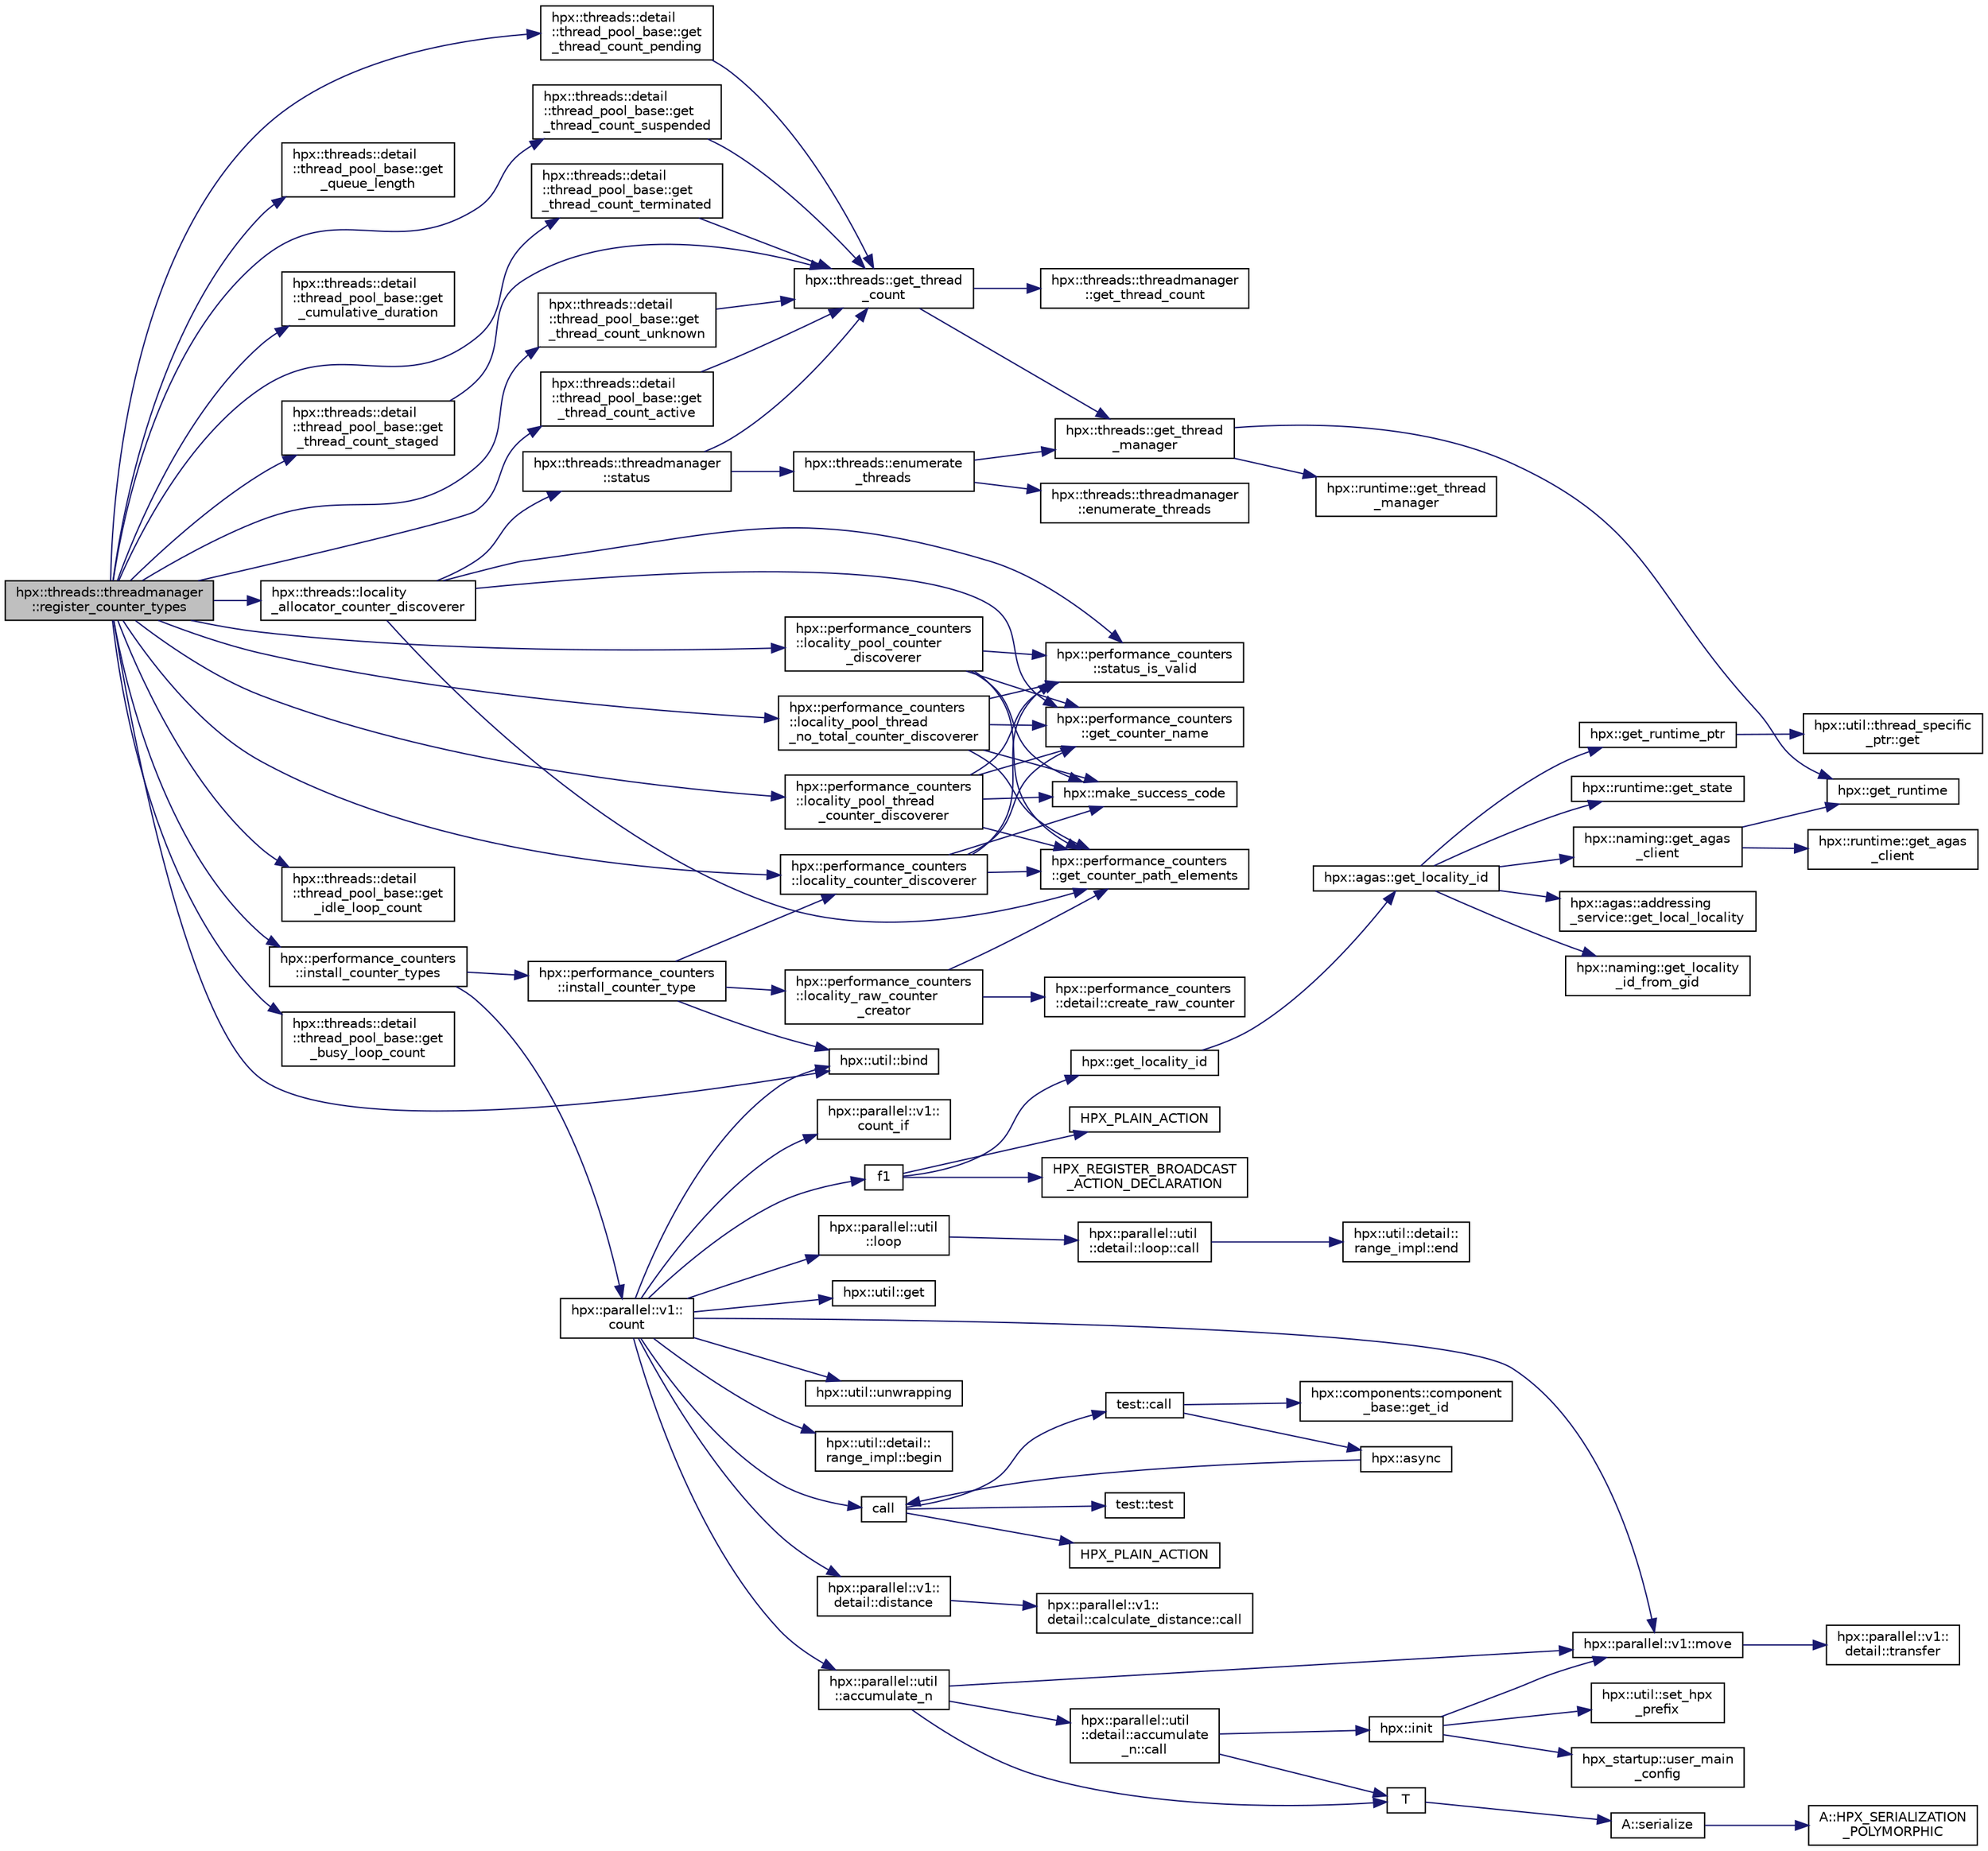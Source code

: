 digraph "hpx::threads::threadmanager::register_counter_types"
{
  edge [fontname="Helvetica",fontsize="10",labelfontname="Helvetica",labelfontsize="10"];
  node [fontname="Helvetica",fontsize="10",shape=record];
  rankdir="LR";
  Node1024 [label="hpx::threads::threadmanager\l::register_counter_types",height=0.2,width=0.4,color="black", fillcolor="grey75", style="filled", fontcolor="black"];
  Node1024 -> Node1025 [color="midnightblue",fontsize="10",style="solid",fontname="Helvetica"];
  Node1025 [label="hpx::util::bind",height=0.2,width=0.4,color="black", fillcolor="white", style="filled",URL="$df/dad/namespacehpx_1_1util.html#ad844caedf82a0173d6909d910c3e48c6"];
  Node1024 -> Node1026 [color="midnightblue",fontsize="10",style="solid",fontname="Helvetica"];
  Node1026 [label="hpx::threads::detail\l::thread_pool_base::get\l_queue_length",height=0.2,width=0.4,color="black", fillcolor="white", style="filled",URL="$de/dae/classhpx_1_1threads_1_1detail_1_1thread__pool__base.html#a43c897018de37b5f9120a77a574252d3"];
  Node1024 -> Node1027 [color="midnightblue",fontsize="10",style="solid",fontname="Helvetica"];
  Node1027 [label="hpx::performance_counters\l::locality_pool_thread\l_counter_discoverer",height=0.2,width=0.4,color="black", fillcolor="white", style="filled",URL="$d0/d36/namespacehpx_1_1performance__counters.html#aba47d5d719b920701e9692be6a20287b"];
  Node1027 -> Node1028 [color="midnightblue",fontsize="10",style="solid",fontname="Helvetica"];
  Node1028 [label="hpx::performance_counters\l::get_counter_path_elements",height=0.2,width=0.4,color="black", fillcolor="white", style="filled",URL="$d0/d36/namespacehpx_1_1performance__counters.html#a20efd215ad44c2a1d6bf36731b07094c",tooltip="Fill the given counter_path_elements instance from the given full name of a counter. "];
  Node1027 -> Node1029 [color="midnightblue",fontsize="10",style="solid",fontname="Helvetica"];
  Node1029 [label="hpx::performance_counters\l::status_is_valid",height=0.2,width=0.4,color="black", fillcolor="white", style="filled",URL="$d0/d36/namespacehpx_1_1performance__counters.html#a02f879175b5bb99013a8c79f66e57213"];
  Node1027 -> Node1030 [color="midnightblue",fontsize="10",style="solid",fontname="Helvetica"];
  Node1030 [label="hpx::performance_counters\l::get_counter_name",height=0.2,width=0.4,color="black", fillcolor="white", style="filled",URL="$d0/d36/namespacehpx_1_1performance__counters.html#af277aab5e2e75f4d32dedcb1f4cdf21d",tooltip="Create a full name of a counter from the contents of the given counter_path_elements instance..."];
  Node1027 -> Node1031 [color="midnightblue",fontsize="10",style="solid",fontname="Helvetica"];
  Node1031 [label="hpx::make_success_code",height=0.2,width=0.4,color="black", fillcolor="white", style="filled",URL="$d8/d83/namespacehpx.html#a0e8512a8f49e2a6c8185061181419d8f",tooltip="Returns error_code(hpx::success, \"success\", mode). "];
  Node1024 -> Node1032 [color="midnightblue",fontsize="10",style="solid",fontname="Helvetica"];
  Node1032 [label="hpx::threads::detail\l::thread_pool_base::get\l_cumulative_duration",height=0.2,width=0.4,color="black", fillcolor="white", style="filled",URL="$de/dae/classhpx_1_1threads_1_1detail_1_1thread__pool__base.html#a3c5a02776a5cc39a17972248a8bbe95c"];
  Node1024 -> Node1033 [color="midnightblue",fontsize="10",style="solid",fontname="Helvetica"];
  Node1033 [label="hpx::threads::detail\l::thread_pool_base::get\l_thread_count_unknown",height=0.2,width=0.4,color="black", fillcolor="white", style="filled",URL="$de/dae/classhpx_1_1threads_1_1detail_1_1thread__pool__base.html#a02b71a516c26c913548a26374779751d"];
  Node1033 -> Node1034 [color="midnightblue",fontsize="10",style="solid",fontname="Helvetica"];
  Node1034 [label="hpx::threads::get_thread\l_count",height=0.2,width=0.4,color="black", fillcolor="white", style="filled",URL="$d7/d28/namespacehpx_1_1threads.html#ae2b675b9517381442c7201c041033680"];
  Node1034 -> Node1035 [color="midnightblue",fontsize="10",style="solid",fontname="Helvetica"];
  Node1035 [label="hpx::threads::get_thread\l_manager",height=0.2,width=0.4,color="black", fillcolor="white", style="filled",URL="$d7/d28/namespacehpx_1_1threads.html#a076973c3a53beadde7d967e22c4f6cce"];
  Node1035 -> Node1036 [color="midnightblue",fontsize="10",style="solid",fontname="Helvetica"];
  Node1036 [label="hpx::get_runtime",height=0.2,width=0.4,color="black", fillcolor="white", style="filled",URL="$d8/d83/namespacehpx.html#aef902cc6c7dd3b9fbadf34d1e850a070"];
  Node1035 -> Node1037 [color="midnightblue",fontsize="10",style="solid",fontname="Helvetica"];
  Node1037 [label="hpx::runtime::get_thread\l_manager",height=0.2,width=0.4,color="black", fillcolor="white", style="filled",URL="$d0/d7b/classhpx_1_1runtime.html#a865b12d57fcd44a8d3dda3e35414f563"];
  Node1034 -> Node1038 [color="midnightblue",fontsize="10",style="solid",fontname="Helvetica"];
  Node1038 [label="hpx::threads::threadmanager\l::get_thread_count",height=0.2,width=0.4,color="black", fillcolor="white", style="filled",URL="$d5/daa/classhpx_1_1threads_1_1threadmanager.html#a99c0004e6ed0e91a033720b7f52ab5b8",tooltip="return the number of HPX-threads with the given state "];
  Node1024 -> Node1039 [color="midnightblue",fontsize="10",style="solid",fontname="Helvetica"];
  Node1039 [label="hpx::threads::detail\l::thread_pool_base::get\l_thread_count_active",height=0.2,width=0.4,color="black", fillcolor="white", style="filled",URL="$de/dae/classhpx_1_1threads_1_1detail_1_1thread__pool__base.html#a6042b333a05b5713d747785dfba77773"];
  Node1039 -> Node1034 [color="midnightblue",fontsize="10",style="solid",fontname="Helvetica"];
  Node1024 -> Node1040 [color="midnightblue",fontsize="10",style="solid",fontname="Helvetica"];
  Node1040 [label="hpx::threads::detail\l::thread_pool_base::get\l_thread_count_pending",height=0.2,width=0.4,color="black", fillcolor="white", style="filled",URL="$de/dae/classhpx_1_1threads_1_1detail_1_1thread__pool__base.html#ab448ab0ee8d3908cc591793830347f9c"];
  Node1040 -> Node1034 [color="midnightblue",fontsize="10",style="solid",fontname="Helvetica"];
  Node1024 -> Node1041 [color="midnightblue",fontsize="10",style="solid",fontname="Helvetica"];
  Node1041 [label="hpx::threads::detail\l::thread_pool_base::get\l_thread_count_suspended",height=0.2,width=0.4,color="black", fillcolor="white", style="filled",URL="$de/dae/classhpx_1_1threads_1_1detail_1_1thread__pool__base.html#ac387cd1d17e93b759837a58aa62e7e08"];
  Node1041 -> Node1034 [color="midnightblue",fontsize="10",style="solid",fontname="Helvetica"];
  Node1024 -> Node1042 [color="midnightblue",fontsize="10",style="solid",fontname="Helvetica"];
  Node1042 [label="hpx::threads::detail\l::thread_pool_base::get\l_thread_count_terminated",height=0.2,width=0.4,color="black", fillcolor="white", style="filled",URL="$de/dae/classhpx_1_1threads_1_1detail_1_1thread__pool__base.html#ab86e55cba9e6882497b2f23a3bd78af8"];
  Node1042 -> Node1034 [color="midnightblue",fontsize="10",style="solid",fontname="Helvetica"];
  Node1024 -> Node1043 [color="midnightblue",fontsize="10",style="solid",fontname="Helvetica"];
  Node1043 [label="hpx::threads::detail\l::thread_pool_base::get\l_thread_count_staged",height=0.2,width=0.4,color="black", fillcolor="white", style="filled",URL="$de/dae/classhpx_1_1threads_1_1detail_1_1thread__pool__base.html#abe42c65fc639a7e53a9651a7c3215136"];
  Node1043 -> Node1034 [color="midnightblue",fontsize="10",style="solid",fontname="Helvetica"];
  Node1024 -> Node1044 [color="midnightblue",fontsize="10",style="solid",fontname="Helvetica"];
  Node1044 [label="hpx::performance_counters\l::locality_counter_discoverer",height=0.2,width=0.4,color="black", fillcolor="white", style="filled",URL="$d0/d36/namespacehpx_1_1performance__counters.html#a1dde75a358cb6a734c22cd84eb1401ba"];
  Node1044 -> Node1028 [color="midnightblue",fontsize="10",style="solid",fontname="Helvetica"];
  Node1044 -> Node1029 [color="midnightblue",fontsize="10",style="solid",fontname="Helvetica"];
  Node1044 -> Node1030 [color="midnightblue",fontsize="10",style="solid",fontname="Helvetica"];
  Node1044 -> Node1031 [color="midnightblue",fontsize="10",style="solid",fontname="Helvetica"];
  Node1024 -> Node1045 [color="midnightblue",fontsize="10",style="solid",fontname="Helvetica"];
  Node1045 [label="hpx::threads::locality\l_allocator_counter_discoverer",height=0.2,width=0.4,color="black", fillcolor="white", style="filled",URL="$d7/d28/namespacehpx_1_1threads.html#ad711b6ceea3739148833bd939697d80d"];
  Node1045 -> Node1046 [color="midnightblue",fontsize="10",style="solid",fontname="Helvetica"];
  Node1046 [label="hpx::threads::threadmanager\l::status",height=0.2,width=0.4,color="black", fillcolor="white", style="filled",URL="$d5/daa/classhpx_1_1threads_1_1threadmanager.html#ad356526186c9d3ebfd1677bea135141c",tooltip="Return whether the thread manager is still running This returns the \"minimal state\", i.e. the state of the least advanced thread pool. "];
  Node1046 -> Node1034 [color="midnightblue",fontsize="10",style="solid",fontname="Helvetica"];
  Node1046 -> Node1047 [color="midnightblue",fontsize="10",style="solid",fontname="Helvetica"];
  Node1047 [label="hpx::threads::enumerate\l_threads",height=0.2,width=0.4,color="black", fillcolor="white", style="filled",URL="$d7/d28/namespacehpx_1_1threads.html#a5dd2cea272f81a19d4f61470851a29cf"];
  Node1047 -> Node1035 [color="midnightblue",fontsize="10",style="solid",fontname="Helvetica"];
  Node1047 -> Node1048 [color="midnightblue",fontsize="10",style="solid",fontname="Helvetica"];
  Node1048 [label="hpx::threads::threadmanager\l::enumerate_threads",height=0.2,width=0.4,color="black", fillcolor="white", style="filled",URL="$d5/daa/classhpx_1_1threads_1_1threadmanager.html#a8cdd7f11e2411b7943e10fb628aab40a"];
  Node1045 -> Node1028 [color="midnightblue",fontsize="10",style="solid",fontname="Helvetica"];
  Node1045 -> Node1029 [color="midnightblue",fontsize="10",style="solid",fontname="Helvetica"];
  Node1045 -> Node1030 [color="midnightblue",fontsize="10",style="solid",fontname="Helvetica"];
  Node1024 -> Node1049 [color="midnightblue",fontsize="10",style="solid",fontname="Helvetica"];
  Node1049 [label="hpx::performance_counters\l::locality_pool_counter\l_discoverer",height=0.2,width=0.4,color="black", fillcolor="white", style="filled",URL="$d0/d36/namespacehpx_1_1performance__counters.html#adf5662846c7826ebf2c58b5349e8c012"];
  Node1049 -> Node1028 [color="midnightblue",fontsize="10",style="solid",fontname="Helvetica"];
  Node1049 -> Node1029 [color="midnightblue",fontsize="10",style="solid",fontname="Helvetica"];
  Node1049 -> Node1030 [color="midnightblue",fontsize="10",style="solid",fontname="Helvetica"];
  Node1049 -> Node1031 [color="midnightblue",fontsize="10",style="solid",fontname="Helvetica"];
  Node1024 -> Node1050 [color="midnightblue",fontsize="10",style="solid",fontname="Helvetica"];
  Node1050 [label="hpx::threads::detail\l::thread_pool_base::get\l_idle_loop_count",height=0.2,width=0.4,color="black", fillcolor="white", style="filled",URL="$de/dae/classhpx_1_1threads_1_1detail_1_1thread__pool__base.html#ac6a8ec0b14f84c4a9d152dd6e3c743c2"];
  Node1024 -> Node1051 [color="midnightblue",fontsize="10",style="solid",fontname="Helvetica"];
  Node1051 [label="hpx::performance_counters\l::locality_pool_thread\l_no_total_counter_discoverer",height=0.2,width=0.4,color="black", fillcolor="white", style="filled",URL="$d0/d36/namespacehpx_1_1performance__counters.html#acffe533f76480d3b98a52b36a498e3c8"];
  Node1051 -> Node1028 [color="midnightblue",fontsize="10",style="solid",fontname="Helvetica"];
  Node1051 -> Node1029 [color="midnightblue",fontsize="10",style="solid",fontname="Helvetica"];
  Node1051 -> Node1030 [color="midnightblue",fontsize="10",style="solid",fontname="Helvetica"];
  Node1051 -> Node1031 [color="midnightblue",fontsize="10",style="solid",fontname="Helvetica"];
  Node1024 -> Node1052 [color="midnightblue",fontsize="10",style="solid",fontname="Helvetica"];
  Node1052 [label="hpx::threads::detail\l::thread_pool_base::get\l_busy_loop_count",height=0.2,width=0.4,color="black", fillcolor="white", style="filled",URL="$de/dae/classhpx_1_1threads_1_1detail_1_1thread__pool__base.html#ad7670ee8a4bcef069a31bf2ee721daef"];
  Node1024 -> Node1053 [color="midnightblue",fontsize="10",style="solid",fontname="Helvetica"];
  Node1053 [label="hpx::performance_counters\l::install_counter_types",height=0.2,width=0.4,color="black", fillcolor="white", style="filled",URL="$d0/d36/namespacehpx_1_1performance__counters.html#ab040877c215a8e5c82c3d17e1a6fea1e"];
  Node1053 -> Node1054 [color="midnightblue",fontsize="10",style="solid",fontname="Helvetica"];
  Node1054 [label="hpx::parallel::v1::\lcount",height=0.2,width=0.4,color="black", fillcolor="white", style="filled",URL="$db/db9/namespacehpx_1_1parallel_1_1v1.html#a19d058114a2bd44801aab4176b188e23"];
  Node1054 -> Node1055 [color="midnightblue",fontsize="10",style="solid",fontname="Helvetica"];
  Node1055 [label="hpx::parallel::v1::\lcount_if",height=0.2,width=0.4,color="black", fillcolor="white", style="filled",URL="$db/db9/namespacehpx_1_1parallel_1_1v1.html#ad836ff017ec208c2d6388a9b47b05ce0"];
  Node1054 -> Node1056 [color="midnightblue",fontsize="10",style="solid",fontname="Helvetica"];
  Node1056 [label="f1",height=0.2,width=0.4,color="black", fillcolor="white", style="filled",URL="$d8/d8b/broadcast_8cpp.html#a1751fbd41f2529b84514a9dbd767959a"];
  Node1056 -> Node1057 [color="midnightblue",fontsize="10",style="solid",fontname="Helvetica"];
  Node1057 [label="hpx::get_locality_id",height=0.2,width=0.4,color="black", fillcolor="white", style="filled",URL="$d8/d83/namespacehpx.html#a158d7c54a657bb364c1704033010697b",tooltip="Return the number of the locality this function is being called from. "];
  Node1057 -> Node1058 [color="midnightblue",fontsize="10",style="solid",fontname="Helvetica"];
  Node1058 [label="hpx::agas::get_locality_id",height=0.2,width=0.4,color="black", fillcolor="white", style="filled",URL="$dc/d54/namespacehpx_1_1agas.html#a491cc2ddecdf0f1a9129900caa6a4d3e"];
  Node1058 -> Node1059 [color="midnightblue",fontsize="10",style="solid",fontname="Helvetica"];
  Node1059 [label="hpx::get_runtime_ptr",height=0.2,width=0.4,color="black", fillcolor="white", style="filled",URL="$d8/d83/namespacehpx.html#af29daf2bb3e01b4d6495a1742b6cce64"];
  Node1059 -> Node1060 [color="midnightblue",fontsize="10",style="solid",fontname="Helvetica"];
  Node1060 [label="hpx::util::thread_specific\l_ptr::get",height=0.2,width=0.4,color="black", fillcolor="white", style="filled",URL="$d4/d4c/structhpx_1_1util_1_1thread__specific__ptr.html#a3b27d8520710478aa41d1f74206bdba9"];
  Node1058 -> Node1061 [color="midnightblue",fontsize="10",style="solid",fontname="Helvetica"];
  Node1061 [label="hpx::runtime::get_state",height=0.2,width=0.4,color="black", fillcolor="white", style="filled",URL="$d0/d7b/classhpx_1_1runtime.html#ab405f80e060dac95d624520f38b0524c"];
  Node1058 -> Node1062 [color="midnightblue",fontsize="10",style="solid",fontname="Helvetica"];
  Node1062 [label="hpx::naming::get_agas\l_client",height=0.2,width=0.4,color="black", fillcolor="white", style="filled",URL="$d4/dc9/namespacehpx_1_1naming.html#a0408fffd5d34b620712a801b0ae3b032"];
  Node1062 -> Node1036 [color="midnightblue",fontsize="10",style="solid",fontname="Helvetica"];
  Node1062 -> Node1063 [color="midnightblue",fontsize="10",style="solid",fontname="Helvetica"];
  Node1063 [label="hpx::runtime::get_agas\l_client",height=0.2,width=0.4,color="black", fillcolor="white", style="filled",URL="$d0/d7b/classhpx_1_1runtime.html#aeb5dddd30d6b9861669af8ad44d1a96a"];
  Node1058 -> Node1064 [color="midnightblue",fontsize="10",style="solid",fontname="Helvetica"];
  Node1064 [label="hpx::agas::addressing\l_service::get_local_locality",height=0.2,width=0.4,color="black", fillcolor="white", style="filled",URL="$db/d58/structhpx_1_1agas_1_1addressing__service.html#ab52c19a37c2a7a006c6c15f90ad0539c"];
  Node1058 -> Node1065 [color="midnightblue",fontsize="10",style="solid",fontname="Helvetica"];
  Node1065 [label="hpx::naming::get_locality\l_id_from_gid",height=0.2,width=0.4,color="black", fillcolor="white", style="filled",URL="$d4/dc9/namespacehpx_1_1naming.html#a7fd43037784560bd04fda9b49e33529f"];
  Node1056 -> Node1066 [color="midnightblue",fontsize="10",style="solid",fontname="Helvetica"];
  Node1066 [label="HPX_PLAIN_ACTION",height=0.2,width=0.4,color="black", fillcolor="white", style="filled",URL="$d8/d8b/broadcast_8cpp.html#a19685a0394ce6a99351f7a679f6eeefc"];
  Node1056 -> Node1067 [color="midnightblue",fontsize="10",style="solid",fontname="Helvetica"];
  Node1067 [label="HPX_REGISTER_BROADCAST\l_ACTION_DECLARATION",height=0.2,width=0.4,color="black", fillcolor="white", style="filled",URL="$d7/d38/addressing__service_8cpp.html#a573d764d9cb34eec46a4bdffcf07875f"];
  Node1054 -> Node1068 [color="midnightblue",fontsize="10",style="solid",fontname="Helvetica"];
  Node1068 [label="hpx::parallel::util\l::loop",height=0.2,width=0.4,color="black", fillcolor="white", style="filled",URL="$df/dc6/namespacehpx_1_1parallel_1_1util.html#a3f434e00f42929aac85debb8c5782213"];
  Node1068 -> Node1069 [color="midnightblue",fontsize="10",style="solid",fontname="Helvetica"];
  Node1069 [label="hpx::parallel::util\l::detail::loop::call",height=0.2,width=0.4,color="black", fillcolor="white", style="filled",URL="$da/d06/structhpx_1_1parallel_1_1util_1_1detail_1_1loop.html#a5c5e8dbda782f09cdb7bc2509e3bf09e"];
  Node1069 -> Node1070 [color="midnightblue",fontsize="10",style="solid",fontname="Helvetica"];
  Node1070 [label="hpx::util::detail::\lrange_impl::end",height=0.2,width=0.4,color="black", fillcolor="white", style="filled",URL="$d4/d4a/namespacehpx_1_1util_1_1detail_1_1range__impl.html#afb2ea48b0902f52ee4d8b764807b4316"];
  Node1054 -> Node1025 [color="midnightblue",fontsize="10",style="solid",fontname="Helvetica"];
  Node1054 -> Node1071 [color="midnightblue",fontsize="10",style="solid",fontname="Helvetica"];
  Node1071 [label="hpx::parallel::v1::move",height=0.2,width=0.4,color="black", fillcolor="white", style="filled",URL="$db/db9/namespacehpx_1_1parallel_1_1v1.html#aa7c4ede081ce786c9d1eb1adff495cfc"];
  Node1071 -> Node1072 [color="midnightblue",fontsize="10",style="solid",fontname="Helvetica"];
  Node1072 [label="hpx::parallel::v1::\ldetail::transfer",height=0.2,width=0.4,color="black", fillcolor="white", style="filled",URL="$d2/ddd/namespacehpx_1_1parallel_1_1v1_1_1detail.html#ab1b56a05e1885ca7cc7ffa1804dd2f3c"];
  Node1054 -> Node1073 [color="midnightblue",fontsize="10",style="solid",fontname="Helvetica"];
  Node1073 [label="hpx::util::get",height=0.2,width=0.4,color="black", fillcolor="white", style="filled",URL="$df/dad/namespacehpx_1_1util.html#a5cbd3c41f03f4d4acaedaa4777e3cc02"];
  Node1054 -> Node1074 [color="midnightblue",fontsize="10",style="solid",fontname="Helvetica"];
  Node1074 [label="call",height=0.2,width=0.4,color="black", fillcolor="white", style="filled",URL="$d2/d67/promise__1620_8cpp.html#a58357f0b82bc761e1d0b9091ed563a70"];
  Node1074 -> Node1075 [color="midnightblue",fontsize="10",style="solid",fontname="Helvetica"];
  Node1075 [label="test::test",height=0.2,width=0.4,color="black", fillcolor="white", style="filled",URL="$d8/d89/structtest.html#ab42d5ece712d716b04cb3f686f297a26"];
  Node1074 -> Node1076 [color="midnightblue",fontsize="10",style="solid",fontname="Helvetica"];
  Node1076 [label="HPX_PLAIN_ACTION",height=0.2,width=0.4,color="black", fillcolor="white", style="filled",URL="$d2/d67/promise__1620_8cpp.html#ab96aab827a4b1fcaf66cfe0ba83fef23"];
  Node1074 -> Node1077 [color="midnightblue",fontsize="10",style="solid",fontname="Helvetica"];
  Node1077 [label="test::call",height=0.2,width=0.4,color="black", fillcolor="white", style="filled",URL="$d8/d89/structtest.html#aeb29e7ed6518b9426ccf1344c52620ae"];
  Node1077 -> Node1078 [color="midnightblue",fontsize="10",style="solid",fontname="Helvetica"];
  Node1078 [label="hpx::async",height=0.2,width=0.4,color="black", fillcolor="white", style="filled",URL="$d8/d83/namespacehpx.html#acb7d8e37b73b823956ce144f9a57eaa4"];
  Node1078 -> Node1074 [color="midnightblue",fontsize="10",style="solid",fontname="Helvetica"];
  Node1077 -> Node1079 [color="midnightblue",fontsize="10",style="solid",fontname="Helvetica"];
  Node1079 [label="hpx::components::component\l_base::get_id",height=0.2,width=0.4,color="black", fillcolor="white", style="filled",URL="$d2/de6/classhpx_1_1components_1_1component__base.html#a4c8fd93514039bdf01c48d66d82b19cd"];
  Node1054 -> Node1080 [color="midnightblue",fontsize="10",style="solid",fontname="Helvetica"];
  Node1080 [label="hpx::parallel::v1::\ldetail::distance",height=0.2,width=0.4,color="black", fillcolor="white", style="filled",URL="$d2/ddd/namespacehpx_1_1parallel_1_1v1_1_1detail.html#a6bea3c6a5f470cad11f27ee6bab4a33f"];
  Node1080 -> Node1081 [color="midnightblue",fontsize="10",style="solid",fontname="Helvetica"];
  Node1081 [label="hpx::parallel::v1::\ldetail::calculate_distance::call",height=0.2,width=0.4,color="black", fillcolor="white", style="filled",URL="$db/dfa/structhpx_1_1parallel_1_1v1_1_1detail_1_1calculate__distance.html#a950a6627830a7d019ac0e734b0a447bf"];
  Node1054 -> Node1082 [color="midnightblue",fontsize="10",style="solid",fontname="Helvetica"];
  Node1082 [label="hpx::util::unwrapping",height=0.2,width=0.4,color="black", fillcolor="white", style="filled",URL="$df/dad/namespacehpx_1_1util.html#a7529d9ac687684c33403cdd1f9cef8e4"];
  Node1054 -> Node1083 [color="midnightblue",fontsize="10",style="solid",fontname="Helvetica"];
  Node1083 [label="hpx::parallel::util\l::accumulate_n",height=0.2,width=0.4,color="black", fillcolor="white", style="filled",URL="$df/dc6/namespacehpx_1_1parallel_1_1util.html#af19f9a2722f97c2247ea5d0dbb5e2d25"];
  Node1083 -> Node1084 [color="midnightblue",fontsize="10",style="solid",fontname="Helvetica"];
  Node1084 [label="hpx::parallel::util\l::detail::accumulate\l_n::call",height=0.2,width=0.4,color="black", fillcolor="white", style="filled",URL="$d8/d3b/structhpx_1_1parallel_1_1util_1_1detail_1_1accumulate__n.html#a765aceb8ab313fc92f7c4aaf70ccca8f"];
  Node1084 -> Node1085 [color="midnightblue",fontsize="10",style="solid",fontname="Helvetica"];
  Node1085 [label="hpx::init",height=0.2,width=0.4,color="black", fillcolor="white", style="filled",URL="$d8/d83/namespacehpx.html#a3c694ea960b47c56b33351ba16e3d76b",tooltip="Main entry point for launching the HPX runtime system. "];
  Node1085 -> Node1086 [color="midnightblue",fontsize="10",style="solid",fontname="Helvetica"];
  Node1086 [label="hpx::util::set_hpx\l_prefix",height=0.2,width=0.4,color="black", fillcolor="white", style="filled",URL="$df/dad/namespacehpx_1_1util.html#ae40a23c1ba0a48d9304dcf717a95793e"];
  Node1085 -> Node1087 [color="midnightblue",fontsize="10",style="solid",fontname="Helvetica"];
  Node1087 [label="hpx_startup::user_main\l_config",height=0.2,width=0.4,color="black", fillcolor="white", style="filled",URL="$d3/dd2/namespacehpx__startup.html#aaac571d88bd3912a4225a23eb3261637"];
  Node1085 -> Node1071 [color="midnightblue",fontsize="10",style="solid",fontname="Helvetica"];
  Node1084 -> Node1088 [color="midnightblue",fontsize="10",style="solid",fontname="Helvetica"];
  Node1088 [label="T",height=0.2,width=0.4,color="black", fillcolor="white", style="filled",URL="$db/d33/polymorphic__semiintrusive__template_8cpp.html#ad187658f9cb91c1312b39ae7e896f1ea"];
  Node1088 -> Node1089 [color="midnightblue",fontsize="10",style="solid",fontname="Helvetica"];
  Node1089 [label="A::serialize",height=0.2,width=0.4,color="black", fillcolor="white", style="filled",URL="$d7/da0/struct_a.html#a5f5c287cf471e274ed9dda0da1592212"];
  Node1089 -> Node1090 [color="midnightblue",fontsize="10",style="solid",fontname="Helvetica"];
  Node1090 [label="A::HPX_SERIALIZATION\l_POLYMORPHIC",height=0.2,width=0.4,color="black", fillcolor="white", style="filled",URL="$d7/da0/struct_a.html#ada978cc156cebbafddb1f3aa4c01918c"];
  Node1083 -> Node1071 [color="midnightblue",fontsize="10",style="solid",fontname="Helvetica"];
  Node1083 -> Node1088 [color="midnightblue",fontsize="10",style="solid",fontname="Helvetica"];
  Node1054 -> Node1091 [color="midnightblue",fontsize="10",style="solid",fontname="Helvetica"];
  Node1091 [label="hpx::util::detail::\lrange_impl::begin",height=0.2,width=0.4,color="black", fillcolor="white", style="filled",URL="$d4/d4a/namespacehpx_1_1util_1_1detail_1_1range__impl.html#a31e165df2b865cdd961f35ce938db41a"];
  Node1053 -> Node1092 [color="midnightblue",fontsize="10",style="solid",fontname="Helvetica"];
  Node1092 [label="hpx::performance_counters\l::install_counter_type",height=0.2,width=0.4,color="black", fillcolor="white", style="filled",URL="$d0/d36/namespacehpx_1_1performance__counters.html#a4145b8ec6c6b285ea708fd1ac981431f",tooltip="Install a new generic performance counter type in a way, which will uninstall it automatically during..."];
  Node1092 -> Node1025 [color="midnightblue",fontsize="10",style="solid",fontname="Helvetica"];
  Node1092 -> Node1093 [color="midnightblue",fontsize="10",style="solid",fontname="Helvetica"];
  Node1093 [label="hpx::performance_counters\l::locality_raw_counter\l_creator",height=0.2,width=0.4,color="black", fillcolor="white", style="filled",URL="$d0/d36/namespacehpx_1_1performance__counters.html#ae4c341430bcefef5080eb7b92b489700"];
  Node1093 -> Node1028 [color="midnightblue",fontsize="10",style="solid",fontname="Helvetica"];
  Node1093 -> Node1094 [color="midnightblue",fontsize="10",style="solid",fontname="Helvetica"];
  Node1094 [label="hpx::performance_counters\l::detail::create_raw_counter",height=0.2,width=0.4,color="black", fillcolor="white", style="filled",URL="$d0/df8/namespacehpx_1_1performance__counters_1_1detail.html#a5e451affac03963e4ae0cb8eddb34fbd"];
  Node1092 -> Node1044 [color="midnightblue",fontsize="10",style="solid",fontname="Helvetica"];
}

